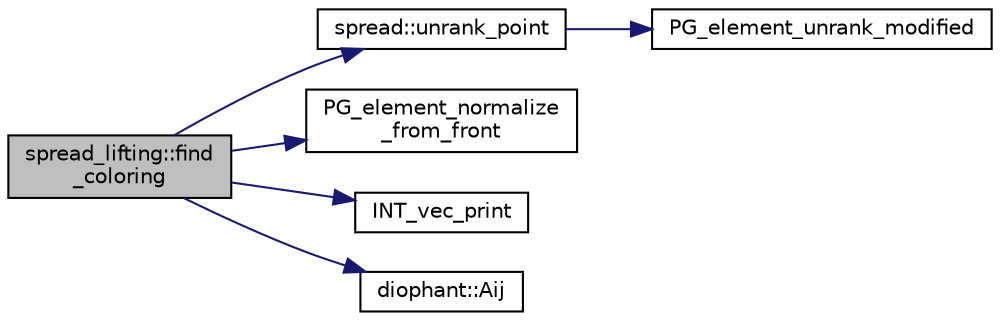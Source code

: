 digraph "spread_lifting::find_coloring"
{
  edge [fontname="Helvetica",fontsize="10",labelfontname="Helvetica",labelfontsize="10"];
  node [fontname="Helvetica",fontsize="10",shape=record];
  rankdir="LR";
  Node46 [label="spread_lifting::find\l_coloring",height=0.2,width=0.4,color="black", fillcolor="grey75", style="filled", fontcolor="black"];
  Node46 -> Node47 [color="midnightblue",fontsize="10",style="solid",fontname="Helvetica"];
  Node47 [label="spread::unrank_point",height=0.2,width=0.4,color="black", fillcolor="white", style="filled",URL="$da/dc1/classspread.html#ac43616d90965959ae32781ab3bf5a229"];
  Node47 -> Node48 [color="midnightblue",fontsize="10",style="solid",fontname="Helvetica"];
  Node48 [label="PG_element_unrank_modified",height=0.2,width=0.4,color="black", fillcolor="white", style="filled",URL="$d4/d67/geometry_8h.html#a83ae9b605d496f6a90345303f6efae64"];
  Node46 -> Node49 [color="midnightblue",fontsize="10",style="solid",fontname="Helvetica"];
  Node49 [label="PG_element_normalize\l_from_front",height=0.2,width=0.4,color="black", fillcolor="white", style="filled",URL="$d4/d67/geometry_8h.html#af675caf5f9975573455c8d93cb56bf95"];
  Node46 -> Node50 [color="midnightblue",fontsize="10",style="solid",fontname="Helvetica"];
  Node50 [label="INT_vec_print",height=0.2,width=0.4,color="black", fillcolor="white", style="filled",URL="$df/dbf/sajeeb_8_c.html#a79a5901af0b47dd0d694109543c027fe"];
  Node46 -> Node51 [color="midnightblue",fontsize="10",style="solid",fontname="Helvetica"];
  Node51 [label="diophant::Aij",height=0.2,width=0.4,color="black", fillcolor="white", style="filled",URL="$d7/d9c/classdiophant.html#af86d3bf833485e2f2d7b4a19288fc698"];
}
